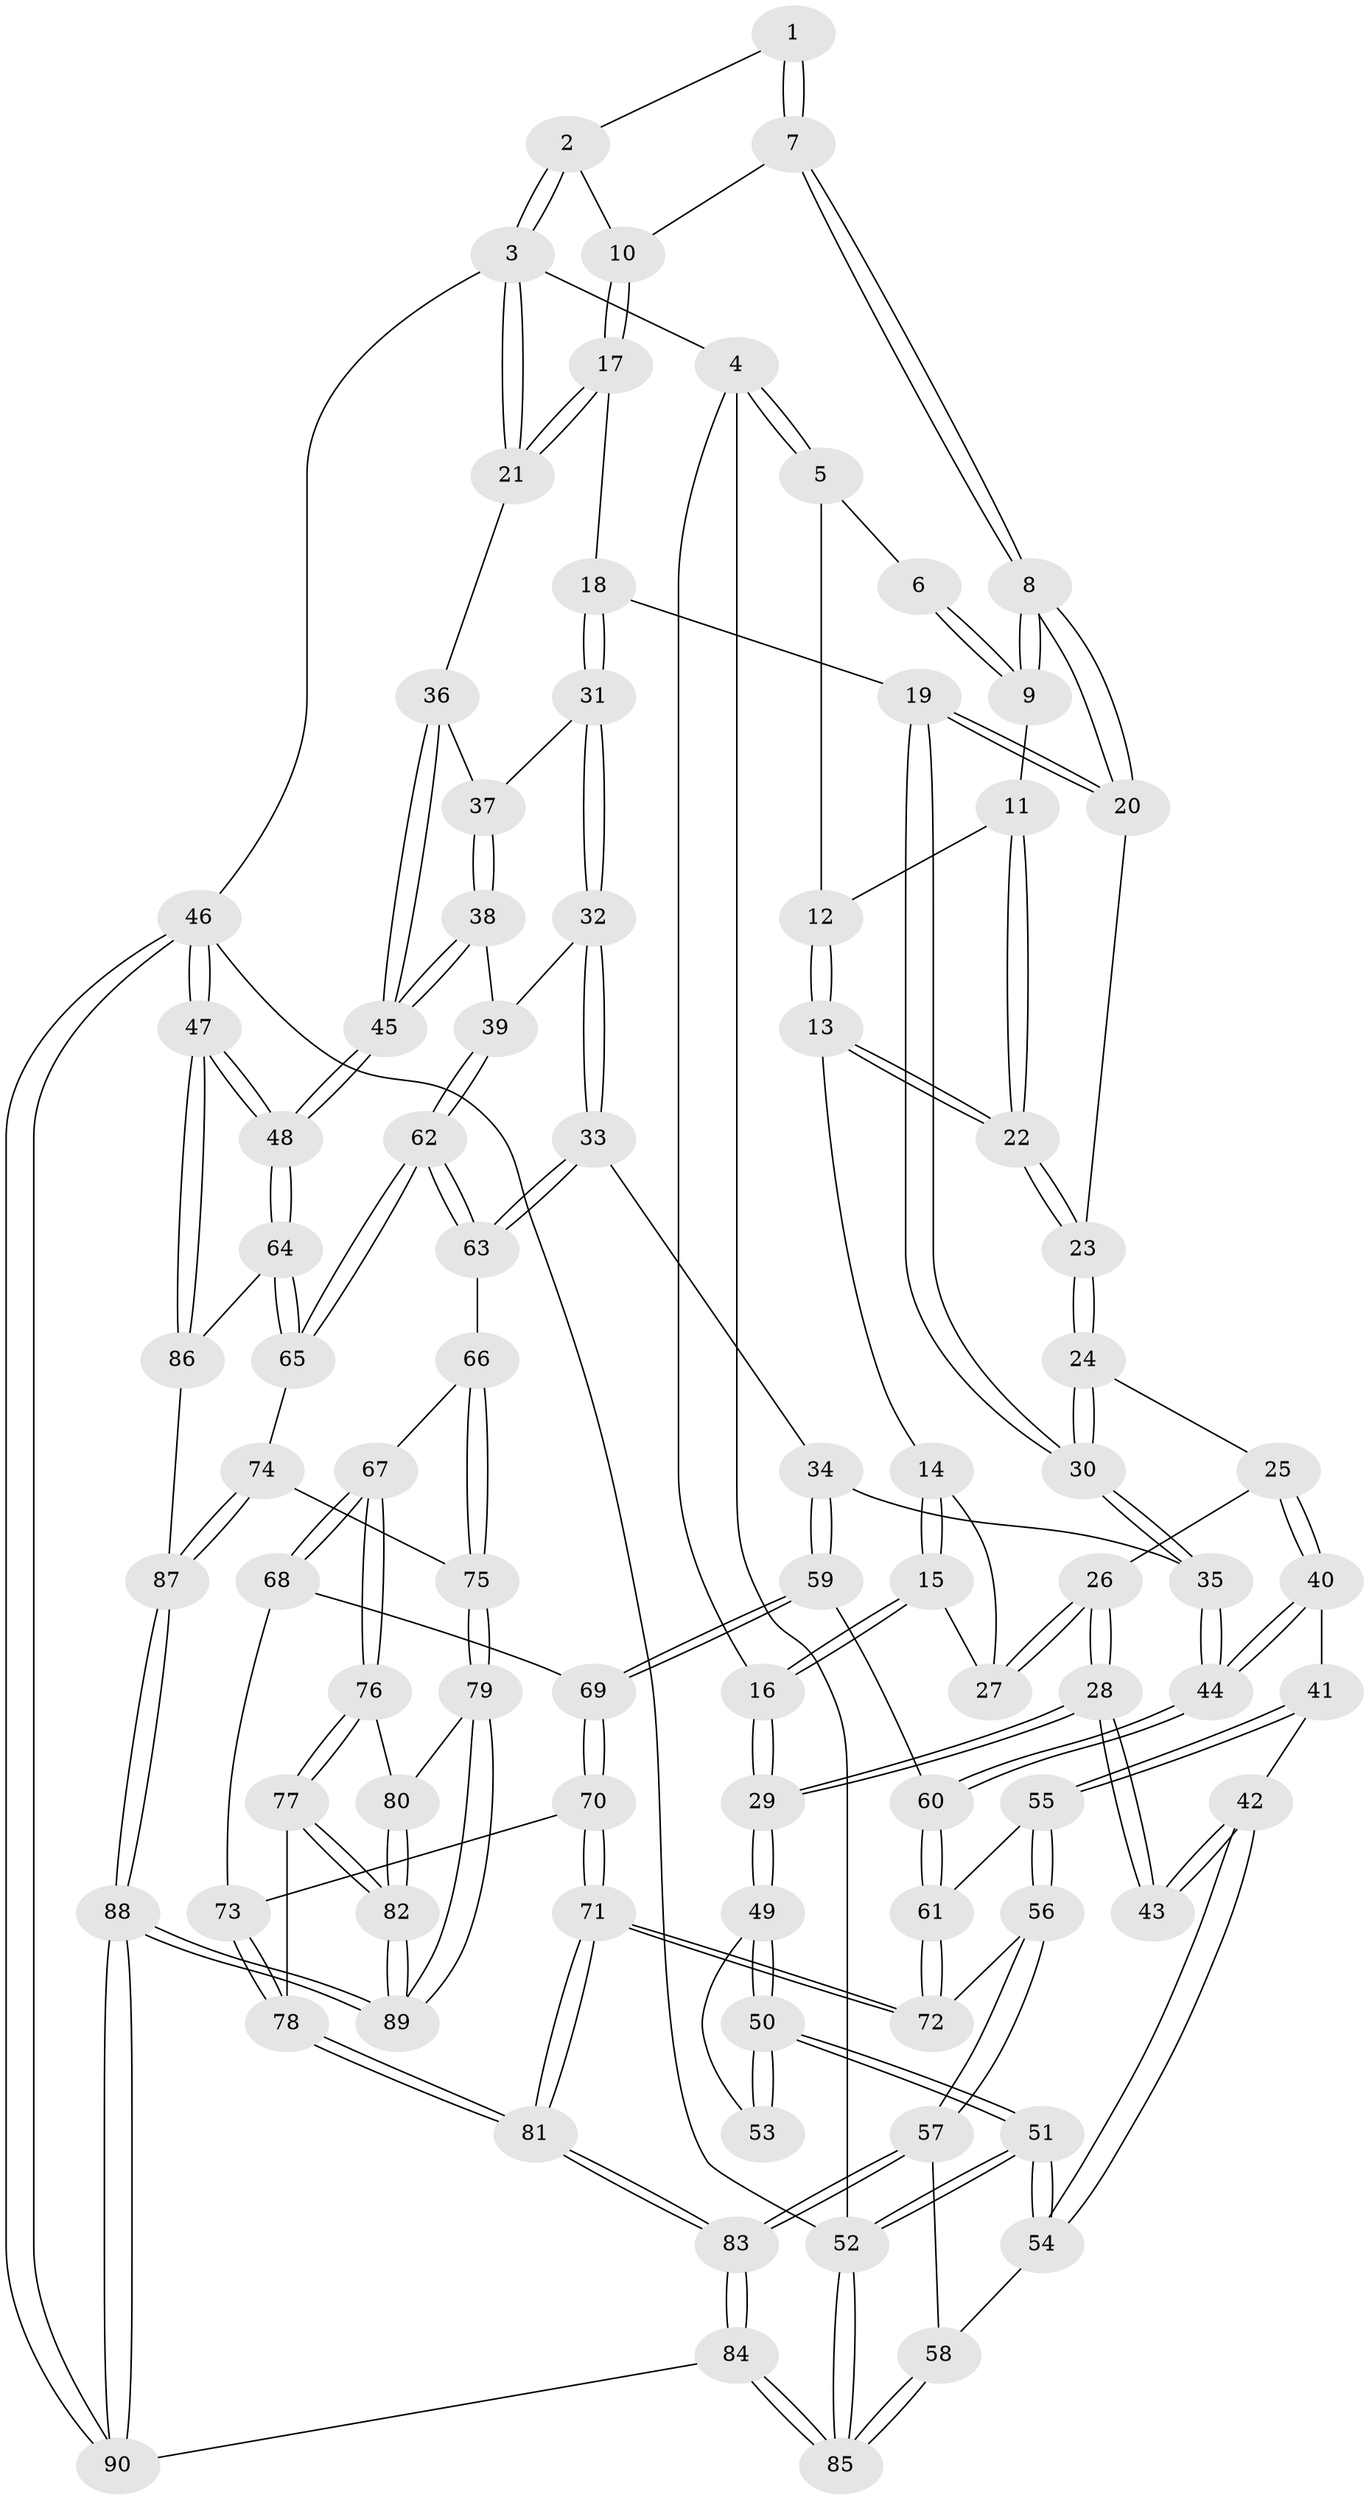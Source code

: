 // coarse degree distribution, {4: 0.4888888888888889, 3: 0.37777777777777777, 2: 0.08888888888888889, 6: 0.022222222222222223, 5: 0.022222222222222223}
// Generated by graph-tools (version 1.1) at 2025/38/03/04/25 23:38:35]
// undirected, 90 vertices, 222 edges
graph export_dot {
  node [color=gray90,style=filled];
  1 [pos="+0.665354033086205+0"];
  2 [pos="+1+0"];
  3 [pos="+1+0"];
  4 [pos="+0+0"];
  5 [pos="+0.16815720587694422+0"];
  6 [pos="+0.540534797226982+0"];
  7 [pos="+0.7300513609425437+0.057580820679743024"];
  8 [pos="+0.5838726890891216+0.1273362783347052"];
  9 [pos="+0.5628321198511517+0.1114158101270984"];
  10 [pos="+0.8260549972470519+0.07288830327505334"];
  11 [pos="+0.4840503646188301+0.14153664259300724"];
  12 [pos="+0.32837488025072303+0.06620595801269079"];
  13 [pos="+0.2930069603305988+0.214765071580901"];
  14 [pos="+0.2749891930326366+0.2143344510630497"];
  15 [pos="+0+0"];
  16 [pos="+0+0"];
  17 [pos="+0.8460977999780587+0.16734686352049924"];
  18 [pos="+0.7404430794946555+0.29201998982120814"];
  19 [pos="+0.6857680939290567+0.2842797164035701"];
  20 [pos="+0.6748428419953661+0.27225998596247725"];
  21 [pos="+1+0.193363160480925"];
  22 [pos="+0.37978889461498677+0.2899262936104693"];
  23 [pos="+0.3808538031918288+0.2967813773677859"];
  24 [pos="+0.3784538525547832+0.3310474598540356"];
  25 [pos="+0.330630398164723+0.3823455808628145"];
  26 [pos="+0.19199389502080394+0.3624277262460721"];
  27 [pos="+0.18063700732924803+0.31032477666816916"];
  28 [pos="+0.1358920133287345+0.41755647129306195"];
  29 [pos="+0+0.3640958060483699"];
  30 [pos="+0.5531140655816218+0.44174396669320176"];
  31 [pos="+0.782966224281041+0.34388150215880087"];
  32 [pos="+0.7763545986314314+0.4752362626264054"];
  33 [pos="+0.6427697355281495+0.5945434280936519"];
  34 [pos="+0.6028179748928596+0.55585187901693"];
  35 [pos="+0.5529911324735454+0.47193109035483033"];
  36 [pos="+1+0.2160034424559484"];
  37 [pos="+0.9189005904990494+0.37588601605247607"];
  38 [pos="+0.9488771236649973+0.5536035637765839"];
  39 [pos="+0.8952653118005902+0.5815320195622352"];
  40 [pos="+0.3153286979166631+0.5469013949572868"];
  41 [pos="+0.29592294370500755+0.5512394393248238"];
  42 [pos="+0.18146291526426378+0.5303730559341882"];
  43 [pos="+0.17582224618024916+0.5199302227126463"];
  44 [pos="+0.34915151844740966+0.568476287774547"];
  45 [pos="+1+0.5808030270245813"];
  46 [pos="+1+1"];
  47 [pos="+1+1"];
  48 [pos="+1+0.8379753697198931"];
  49 [pos="+0+0.41275590744388235"];
  50 [pos="+0+0.6522900750501135"];
  51 [pos="+0+0.6998384533884574"];
  52 [pos="+0+1"];
  53 [pos="+0.09282143462055953+0.5092119346545054"];
  54 [pos="+0.018720557672887616+0.6933662331150997"];
  55 [pos="+0.21978650933556876+0.6845263886090464"];
  56 [pos="+0.17991956465355996+0.7274801661277517"];
  57 [pos="+0.14321807173232456+0.7386256515419962"];
  58 [pos="+0.11353788095804838+0.7333988738119448"];
  59 [pos="+0.41281025871339994+0.6529615900002412"];
  60 [pos="+0.3842479449590331+0.6393385429428201"];
  61 [pos="+0.345947971523216+0.7049434389838691"];
  62 [pos="+0.8420840040585037+0.6845572450188743"];
  63 [pos="+0.654759237564021+0.6395844466484695"];
  64 [pos="+0.9599975296264813+0.7987885054752554"];
  65 [pos="+0.8597271030693234+0.7293903759515312"];
  66 [pos="+0.6440775245869317+0.6596295932023409"];
  67 [pos="+0.5954811295646375+0.708274168088195"];
  68 [pos="+0.5439947365394214+0.7130894057126044"];
  69 [pos="+0.4176140046813452+0.657804902730057"];
  70 [pos="+0.4392566741134633+0.7746703729544614"];
  71 [pos="+0.3627224685356375+0.8978132658536774"];
  72 [pos="+0.32192464678836974+0.7752470839106533"];
  73 [pos="+0.49558940543050856+0.7640732135624104"];
  74 [pos="+0.7985097496778776+0.7968793096021697"];
  75 [pos="+0.7170661396889499+0.8155038102836263"];
  76 [pos="+0.5949117296479354+0.7337112484552882"];
  77 [pos="+0.5616707652428171+0.8548859479117897"];
  78 [pos="+0.5130839473958422+0.8560521206742723"];
  79 [pos="+0.694607749560186+0.848653969489163"];
  80 [pos="+0.6476967395613428+0.8101913441861911"];
  81 [pos="+0.3628797622431248+0.9152193275257503"];
  82 [pos="+0.5757746705568553+0.8687530091375266"];
  83 [pos="+0.3169557024767709+1"];
  84 [pos="+0.28771237465121896+1"];
  85 [pos="+0.1562347767115138+1"];
  86 [pos="+0.8745509471224202+0.9134827032877214"];
  87 [pos="+0.8000972627349736+0.9883079641453595"];
  88 [pos="+0.715042430286709+1"];
  89 [pos="+0.6653150545611176+0.9737296880570138"];
  90 [pos="+0.7116336165983577+1"];
  1 -- 2;
  1 -- 7;
  1 -- 7;
  2 -- 3;
  2 -- 3;
  2 -- 10;
  3 -- 4;
  3 -- 21;
  3 -- 21;
  3 -- 46;
  4 -- 5;
  4 -- 5;
  4 -- 16;
  4 -- 52;
  5 -- 6;
  5 -- 12;
  6 -- 9;
  6 -- 9;
  7 -- 8;
  7 -- 8;
  7 -- 10;
  8 -- 9;
  8 -- 9;
  8 -- 20;
  8 -- 20;
  9 -- 11;
  10 -- 17;
  10 -- 17;
  11 -- 12;
  11 -- 22;
  11 -- 22;
  12 -- 13;
  12 -- 13;
  13 -- 14;
  13 -- 22;
  13 -- 22;
  14 -- 15;
  14 -- 15;
  14 -- 27;
  15 -- 16;
  15 -- 16;
  15 -- 27;
  16 -- 29;
  16 -- 29;
  17 -- 18;
  17 -- 21;
  17 -- 21;
  18 -- 19;
  18 -- 31;
  18 -- 31;
  19 -- 20;
  19 -- 20;
  19 -- 30;
  19 -- 30;
  20 -- 23;
  21 -- 36;
  22 -- 23;
  22 -- 23;
  23 -- 24;
  23 -- 24;
  24 -- 25;
  24 -- 30;
  24 -- 30;
  25 -- 26;
  25 -- 40;
  25 -- 40;
  26 -- 27;
  26 -- 27;
  26 -- 28;
  26 -- 28;
  28 -- 29;
  28 -- 29;
  28 -- 43;
  28 -- 43;
  29 -- 49;
  29 -- 49;
  30 -- 35;
  30 -- 35;
  31 -- 32;
  31 -- 32;
  31 -- 37;
  32 -- 33;
  32 -- 33;
  32 -- 39;
  33 -- 34;
  33 -- 63;
  33 -- 63;
  34 -- 35;
  34 -- 59;
  34 -- 59;
  35 -- 44;
  35 -- 44;
  36 -- 37;
  36 -- 45;
  36 -- 45;
  37 -- 38;
  37 -- 38;
  38 -- 39;
  38 -- 45;
  38 -- 45;
  39 -- 62;
  39 -- 62;
  40 -- 41;
  40 -- 44;
  40 -- 44;
  41 -- 42;
  41 -- 55;
  41 -- 55;
  42 -- 43;
  42 -- 43;
  42 -- 54;
  42 -- 54;
  44 -- 60;
  44 -- 60;
  45 -- 48;
  45 -- 48;
  46 -- 47;
  46 -- 47;
  46 -- 90;
  46 -- 90;
  46 -- 52;
  47 -- 48;
  47 -- 48;
  47 -- 86;
  47 -- 86;
  48 -- 64;
  48 -- 64;
  49 -- 50;
  49 -- 50;
  49 -- 53;
  50 -- 51;
  50 -- 51;
  50 -- 53;
  50 -- 53;
  51 -- 52;
  51 -- 52;
  51 -- 54;
  51 -- 54;
  52 -- 85;
  52 -- 85;
  54 -- 58;
  55 -- 56;
  55 -- 56;
  55 -- 61;
  56 -- 57;
  56 -- 57;
  56 -- 72;
  57 -- 58;
  57 -- 83;
  57 -- 83;
  58 -- 85;
  58 -- 85;
  59 -- 60;
  59 -- 69;
  59 -- 69;
  60 -- 61;
  60 -- 61;
  61 -- 72;
  61 -- 72;
  62 -- 63;
  62 -- 63;
  62 -- 65;
  62 -- 65;
  63 -- 66;
  64 -- 65;
  64 -- 65;
  64 -- 86;
  65 -- 74;
  66 -- 67;
  66 -- 75;
  66 -- 75;
  67 -- 68;
  67 -- 68;
  67 -- 76;
  67 -- 76;
  68 -- 69;
  68 -- 73;
  69 -- 70;
  69 -- 70;
  70 -- 71;
  70 -- 71;
  70 -- 73;
  71 -- 72;
  71 -- 72;
  71 -- 81;
  71 -- 81;
  73 -- 78;
  73 -- 78;
  74 -- 75;
  74 -- 87;
  74 -- 87;
  75 -- 79;
  75 -- 79;
  76 -- 77;
  76 -- 77;
  76 -- 80;
  77 -- 78;
  77 -- 82;
  77 -- 82;
  78 -- 81;
  78 -- 81;
  79 -- 80;
  79 -- 89;
  79 -- 89;
  80 -- 82;
  80 -- 82;
  81 -- 83;
  81 -- 83;
  82 -- 89;
  82 -- 89;
  83 -- 84;
  83 -- 84;
  84 -- 85;
  84 -- 85;
  84 -- 90;
  86 -- 87;
  87 -- 88;
  87 -- 88;
  88 -- 89;
  88 -- 89;
  88 -- 90;
  88 -- 90;
}
